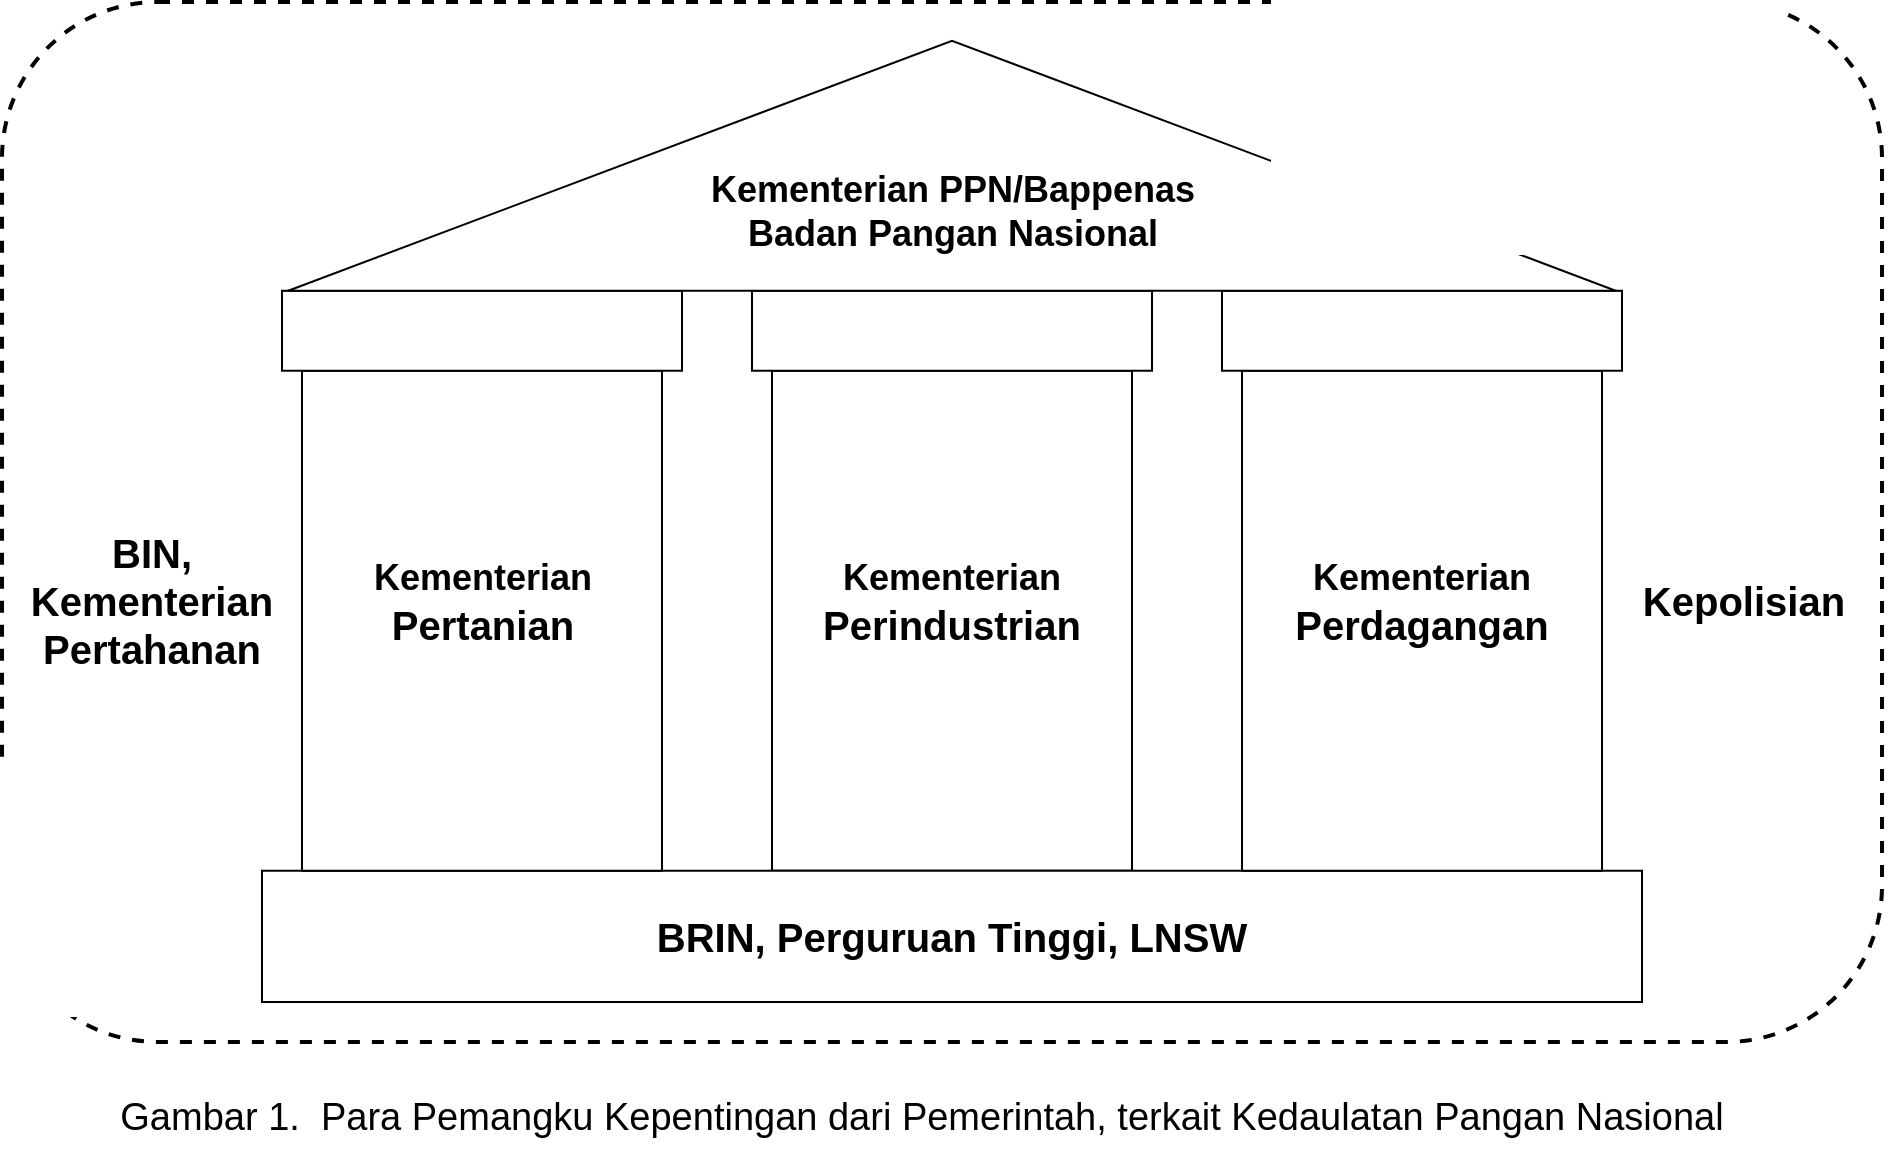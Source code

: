 <mxfile version="20.3.6" type="github">
  <diagram id="bnTMfBkwKxqZEezGWf4d" name="Page-1">
    <mxGraphModel dx="1298" dy="696" grid="1" gridSize="10" guides="1" tooltips="1" connect="1" arrows="1" fold="1" page="1" pageScale="1" pageWidth="1100" pageHeight="850" math="0" shadow="0">
      <root>
        <mxCell id="0" />
        <mxCell id="1" parent="0" />
        <mxCell id="A6Dc-Se_RvrMV17zjB7O-23" value="" style="rounded=0;whiteSpace=wrap;html=1;" vertex="1" parent="1">
          <mxGeometry x="475" y="334.37" width="180" height="250" as="geometry" />
        </mxCell>
        <mxCell id="A6Dc-Se_RvrMV17zjB7O-24" value="" style="rounded=0;whiteSpace=wrap;html=1;" vertex="1" parent="1">
          <mxGeometry x="465" y="294.37" width="200" height="40" as="geometry" />
        </mxCell>
        <mxCell id="A6Dc-Se_RvrMV17zjB7O-2" value="" style="rounded=0;whiteSpace=wrap;html=1;" vertex="1" parent="1">
          <mxGeometry x="220" y="584.37" width="690" height="65.63" as="geometry" />
        </mxCell>
        <mxCell id="A6Dc-Se_RvrMV17zjB7O-5" value="" style="rounded=0;whiteSpace=wrap;html=1;" vertex="1" parent="1">
          <mxGeometry x="240" y="334.37" width="180" height="250" as="geometry" />
        </mxCell>
        <mxCell id="A6Dc-Se_RvrMV17zjB7O-6" value="" style="rounded=0;whiteSpace=wrap;html=1;" vertex="1" parent="1">
          <mxGeometry x="230" y="294.37" width="200" height="40" as="geometry" />
        </mxCell>
        <mxCell id="A6Dc-Se_RvrMV17zjB7O-7" value="" style="rounded=0;whiteSpace=wrap;html=1;" vertex="1" parent="1">
          <mxGeometry x="710" y="334.37" width="180" height="250" as="geometry" />
        </mxCell>
        <mxCell id="A6Dc-Se_RvrMV17zjB7O-8" value="" style="rounded=0;whiteSpace=wrap;html=1;" vertex="1" parent="1">
          <mxGeometry x="700" y="294.37" width="200" height="40" as="geometry" />
        </mxCell>
        <mxCell id="A6Dc-Se_RvrMV17zjB7O-9" value="" style="triangle;whiteSpace=wrap;html=1;rotation=-90;" vertex="1" parent="1">
          <mxGeometry x="502.5" y="-100" width="125" height="663.75" as="geometry" />
        </mxCell>
        <mxCell id="A6Dc-Se_RvrMV17zjB7O-14" value="BRIN, Perguruan Tinggi, LNSW" style="text;html=1;strokeColor=none;fillColor=none;align=center;verticalAlign=middle;whiteSpace=wrap;rounded=0;fontStyle=1;fontSize=20;" vertex="1" parent="1">
          <mxGeometry x="415" y="602.37" width="300" height="30" as="geometry" />
        </mxCell>
        <mxCell id="A6Dc-Se_RvrMV17zjB7O-16" value="Kementerian PPN/Bappenas&lt;br style=&quot;font-size: 18px;&quot;&gt;Badan Pangan Nasional" style="text;html=1;strokeColor=none;fillColor=none;align=center;verticalAlign=middle;whiteSpace=wrap;rounded=0;fontStyle=1;fontSize=18;" vertex="1" parent="1">
          <mxGeometry x="402.5" y="240" width="325" height="30" as="geometry" />
        </mxCell>
        <mxCell id="A6Dc-Se_RvrMV17zjB7O-17" value="&lt;span style=&quot;font-size: 18px;&quot;&gt;Kementerian&lt;br&gt;&lt;/span&gt;Pertanian" style="text;html=1;strokeColor=none;fillColor=none;align=center;verticalAlign=middle;whiteSpace=wrap;rounded=0;fontStyle=1;fontSize=20;" vertex="1" parent="1">
          <mxGeometry x="262.5" y="434.37" width="135" height="30" as="geometry" />
        </mxCell>
        <mxCell id="A6Dc-Se_RvrMV17zjB7O-18" value="&lt;span style=&quot;font-size: 18px;&quot;&gt;Kementerian&lt;br&gt;&lt;/span&gt;Perindustrian" style="text;html=1;strokeColor=none;fillColor=none;align=center;verticalAlign=middle;whiteSpace=wrap;rounded=0;fontStyle=1;fontSize=20;" vertex="1" parent="1">
          <mxGeometry x="490" y="434.37" width="150" height="30" as="geometry" />
        </mxCell>
        <mxCell id="A6Dc-Se_RvrMV17zjB7O-19" value="&lt;span style=&quot;font-size: 18px;&quot;&gt;Kementerian&lt;br&gt;&lt;/span&gt;Perdagangan" style="text;html=1;strokeColor=none;fillColor=none;align=center;verticalAlign=middle;whiteSpace=wrap;rounded=0;fontStyle=1;fontSize=20;" vertex="1" parent="1">
          <mxGeometry x="725" y="434.37" width="150" height="30" as="geometry" />
        </mxCell>
        <mxCell id="A6Dc-Se_RvrMV17zjB7O-20" value="Gambar 1. &amp;nbsp;Para Pemangku Kepentingan dari Pemerintah, terkait Kedaulatan Pangan Nasional" style="text;whiteSpace=wrap;html=1;fontSize=19;fontStyle=0;align=center;" vertex="1" parent="1">
          <mxGeometry x="130" y="690" width="840" height="40" as="geometry" />
        </mxCell>
        <mxCell id="A6Dc-Se_RvrMV17zjB7O-21" value="Kepolisian" style="text;html=1;strokeColor=none;fillColor=none;align=center;verticalAlign=middle;whiteSpace=wrap;rounded=0;fontStyle=1;fontSize=20;" vertex="1" parent="1">
          <mxGeometry x="886" y="426.55" width="150" height="45.63" as="geometry" />
        </mxCell>
        <mxCell id="A6Dc-Se_RvrMV17zjB7O-22" value="BIN, Kementerian Pertahanan" style="text;html=1;strokeColor=none;fillColor=none;align=center;verticalAlign=middle;whiteSpace=wrap;rounded=0;fontStyle=1;fontSize=20;" vertex="1" parent="1">
          <mxGeometry x="90" y="426.55" width="150" height="45.63" as="geometry" />
        </mxCell>
        <mxCell id="A6Dc-Se_RvrMV17zjB7O-25" style="edgeStyle=orthogonalEdgeStyle;rounded=0;orthogonalLoop=1;jettySize=auto;html=1;exitX=0.5;exitY=1;exitDx=0;exitDy=0;fontSize=20;" edge="1" parent="1">
          <mxGeometry relative="1" as="geometry">
            <mxPoint x="565" y="674.37" as="sourcePoint" />
            <mxPoint x="565" y="674.37" as="targetPoint" />
          </mxGeometry>
        </mxCell>
        <mxCell id="A6Dc-Se_RvrMV17zjB7O-28" value="" style="rounded=1;whiteSpace=wrap;html=1;fontSize=20;fillColor=none;dashed=1;strokeWidth=2;" vertex="1" parent="1">
          <mxGeometry x="90" y="150" width="940" height="520" as="geometry" />
        </mxCell>
      </root>
    </mxGraphModel>
  </diagram>
</mxfile>
